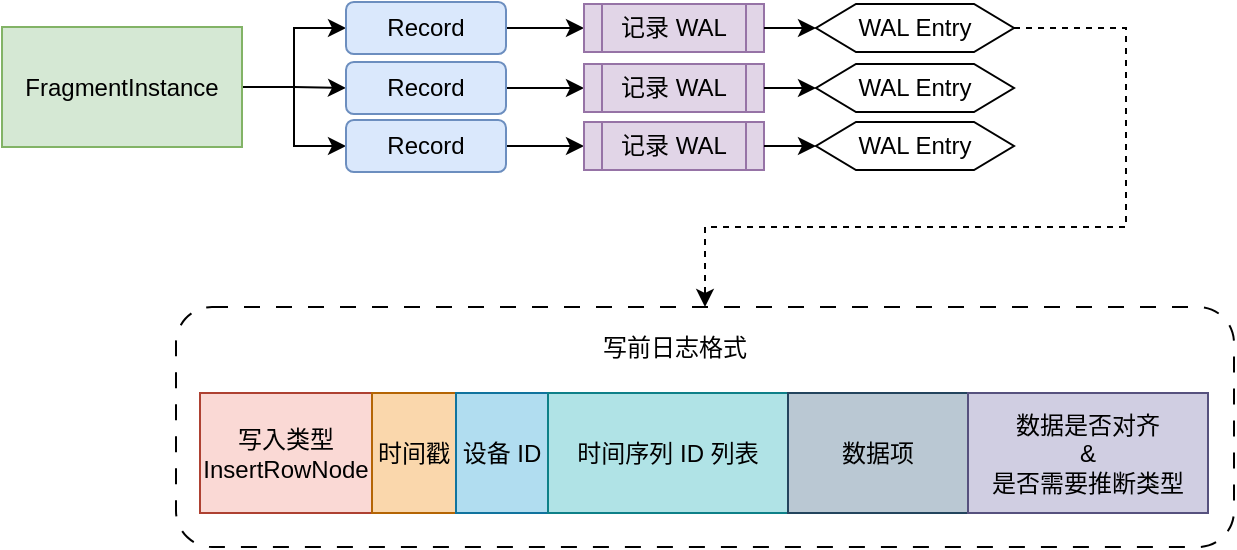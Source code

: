 <mxfile version="23.1.5" type="device">
  <diagram name="第 1 页" id="_NkoYqTP0HuKaPXBV3VY">
    <mxGraphModel dx="1114" dy="854" grid="0" gridSize="10" guides="1" tooltips="1" connect="1" arrows="1" fold="1" page="1" pageScale="1" pageWidth="630" pageHeight="300" math="0" shadow="0">
      <root>
        <mxCell id="0" />
        <mxCell id="1" parent="0" />
        <mxCell id="gdPk3_-Lvbds_Ozmcgmm-27" value="" style="rounded=1;whiteSpace=wrap;html=1;fillColor=none;dashed=1;dashPattern=8 8;" vertex="1" parent="1">
          <mxGeometry x="93" y="157.5" width="529" height="120" as="geometry" />
        </mxCell>
        <mxCell id="gdPk3_-Lvbds_Ozmcgmm-5" style="edgeStyle=orthogonalEdgeStyle;rounded=0;orthogonalLoop=1;jettySize=auto;html=1;entryX=0;entryY=0.5;entryDx=0;entryDy=0;" edge="1" parent="1" source="gdPk3_-Lvbds_Ozmcgmm-1" target="gdPk3_-Lvbds_Ozmcgmm-2">
          <mxGeometry relative="1" as="geometry" />
        </mxCell>
        <mxCell id="gdPk3_-Lvbds_Ozmcgmm-6" style="edgeStyle=orthogonalEdgeStyle;rounded=0;orthogonalLoop=1;jettySize=auto;html=1;" edge="1" parent="1" source="gdPk3_-Lvbds_Ozmcgmm-1" target="gdPk3_-Lvbds_Ozmcgmm-3">
          <mxGeometry relative="1" as="geometry" />
        </mxCell>
        <mxCell id="gdPk3_-Lvbds_Ozmcgmm-7" style="edgeStyle=orthogonalEdgeStyle;rounded=0;orthogonalLoop=1;jettySize=auto;html=1;" edge="1" parent="1" source="gdPk3_-Lvbds_Ozmcgmm-1" target="gdPk3_-Lvbds_Ozmcgmm-4">
          <mxGeometry relative="1" as="geometry" />
        </mxCell>
        <mxCell id="gdPk3_-Lvbds_Ozmcgmm-1" value="FragmentInstance" style="rounded=0;whiteSpace=wrap;html=1;fillColor=#d5e8d4;strokeColor=#82b366;" vertex="1" parent="1">
          <mxGeometry x="6" y="17.5" width="120" height="60" as="geometry" />
        </mxCell>
        <mxCell id="gdPk3_-Lvbds_Ozmcgmm-10" style="edgeStyle=orthogonalEdgeStyle;rounded=0;orthogonalLoop=1;jettySize=auto;html=1;" edge="1" parent="1" source="gdPk3_-Lvbds_Ozmcgmm-2" target="gdPk3_-Lvbds_Ozmcgmm-9">
          <mxGeometry relative="1" as="geometry" />
        </mxCell>
        <mxCell id="gdPk3_-Lvbds_Ozmcgmm-2" value="Record" style="rounded=1;whiteSpace=wrap;html=1;fillColor=#dae8fc;strokeColor=#6c8ebf;" vertex="1" parent="1">
          <mxGeometry x="178" y="5" width="80" height="26" as="geometry" />
        </mxCell>
        <mxCell id="gdPk3_-Lvbds_Ozmcgmm-12" style="edgeStyle=orthogonalEdgeStyle;rounded=0;orthogonalLoop=1;jettySize=auto;html=1;" edge="1" parent="1" source="gdPk3_-Lvbds_Ozmcgmm-3" target="gdPk3_-Lvbds_Ozmcgmm-11">
          <mxGeometry relative="1" as="geometry" />
        </mxCell>
        <mxCell id="gdPk3_-Lvbds_Ozmcgmm-3" value="Record" style="rounded=1;whiteSpace=wrap;html=1;fillColor=#dae8fc;strokeColor=#6c8ebf;" vertex="1" parent="1">
          <mxGeometry x="178" y="35" width="80" height="26" as="geometry" />
        </mxCell>
        <mxCell id="gdPk3_-Lvbds_Ozmcgmm-14" style="edgeStyle=orthogonalEdgeStyle;rounded=0;orthogonalLoop=1;jettySize=auto;html=1;" edge="1" parent="1" source="gdPk3_-Lvbds_Ozmcgmm-4" target="gdPk3_-Lvbds_Ozmcgmm-13">
          <mxGeometry relative="1" as="geometry" />
        </mxCell>
        <mxCell id="gdPk3_-Lvbds_Ozmcgmm-4" value="Record" style="rounded=1;whiteSpace=wrap;html=1;fillColor=#dae8fc;strokeColor=#6c8ebf;" vertex="1" parent="1">
          <mxGeometry x="178" y="64" width="80" height="26" as="geometry" />
        </mxCell>
        <mxCell id="gdPk3_-Lvbds_Ozmcgmm-9" value="记录 WAL" style="shape=process;whiteSpace=wrap;html=1;backgroundOutline=1;fillColor=#e1d5e7;strokeColor=#9673a6;" vertex="1" parent="1">
          <mxGeometry x="297" y="6" width="90" height="24" as="geometry" />
        </mxCell>
        <mxCell id="gdPk3_-Lvbds_Ozmcgmm-11" value="记录 WAL" style="shape=process;whiteSpace=wrap;html=1;backgroundOutline=1;fillColor=#e1d5e7;strokeColor=#9673a6;" vertex="1" parent="1">
          <mxGeometry x="297" y="36" width="90" height="24" as="geometry" />
        </mxCell>
        <mxCell id="gdPk3_-Lvbds_Ozmcgmm-13" value="记录 WAL" style="shape=process;whiteSpace=wrap;html=1;backgroundOutline=1;fillColor=#e1d5e7;strokeColor=#9673a6;" vertex="1" parent="1">
          <mxGeometry x="297" y="65" width="90" height="24" as="geometry" />
        </mxCell>
        <mxCell id="gdPk3_-Lvbds_Ozmcgmm-29" style="edgeStyle=orthogonalEdgeStyle;rounded=0;orthogonalLoop=1;jettySize=auto;html=1;entryX=0.5;entryY=0;entryDx=0;entryDy=0;dashed=1;" edge="1" parent="1" source="gdPk3_-Lvbds_Ozmcgmm-15" target="gdPk3_-Lvbds_Ozmcgmm-27">
          <mxGeometry relative="1" as="geometry">
            <Array as="points">
              <mxPoint x="568" y="18.5" />
              <mxPoint x="568" y="117.5" />
              <mxPoint x="358" y="117.5" />
            </Array>
          </mxGeometry>
        </mxCell>
        <mxCell id="gdPk3_-Lvbds_Ozmcgmm-15" value="WAL Entry" style="shape=hexagon;perimeter=hexagonPerimeter2;whiteSpace=wrap;html=1;fixedSize=1;" vertex="1" parent="1">
          <mxGeometry x="413" y="6" width="99" height="24" as="geometry" />
        </mxCell>
        <mxCell id="gdPk3_-Lvbds_Ozmcgmm-16" value="WAL Entry" style="shape=hexagon;perimeter=hexagonPerimeter2;whiteSpace=wrap;html=1;fixedSize=1;" vertex="1" parent="1">
          <mxGeometry x="413" y="36" width="99" height="24" as="geometry" />
        </mxCell>
        <mxCell id="gdPk3_-Lvbds_Ozmcgmm-17" value="WAL Entry" style="shape=hexagon;perimeter=hexagonPerimeter2;whiteSpace=wrap;html=1;fixedSize=1;" vertex="1" parent="1">
          <mxGeometry x="413" y="65" width="99" height="24" as="geometry" />
        </mxCell>
        <mxCell id="gdPk3_-Lvbds_Ozmcgmm-18" value="" style="endArrow=classic;html=1;rounded=0;exitX=1;exitY=0.5;exitDx=0;exitDy=0;entryX=0;entryY=0.5;entryDx=0;entryDy=0;" edge="1" parent="1" source="gdPk3_-Lvbds_Ozmcgmm-9" target="gdPk3_-Lvbds_Ozmcgmm-15">
          <mxGeometry width="50" height="50" relative="1" as="geometry">
            <mxPoint x="491" y="123.5" as="sourcePoint" />
            <mxPoint x="541" y="73.5" as="targetPoint" />
          </mxGeometry>
        </mxCell>
        <mxCell id="gdPk3_-Lvbds_Ozmcgmm-19" value="" style="endArrow=classic;html=1;rounded=0;exitX=1;exitY=0.5;exitDx=0;exitDy=0;entryX=0;entryY=0.5;entryDx=0;entryDy=0;" edge="1" parent="1" source="gdPk3_-Lvbds_Ozmcgmm-11" target="gdPk3_-Lvbds_Ozmcgmm-16">
          <mxGeometry width="50" height="50" relative="1" as="geometry">
            <mxPoint x="397" y="28.5" as="sourcePoint" />
            <mxPoint x="423" y="28.5" as="targetPoint" />
          </mxGeometry>
        </mxCell>
        <mxCell id="gdPk3_-Lvbds_Ozmcgmm-20" value="" style="endArrow=classic;html=1;rounded=0;exitX=1;exitY=0.5;exitDx=0;exitDy=0;entryX=0;entryY=0.5;entryDx=0;entryDy=0;" edge="1" parent="1" source="gdPk3_-Lvbds_Ozmcgmm-13" target="gdPk3_-Lvbds_Ozmcgmm-17">
          <mxGeometry width="50" height="50" relative="1" as="geometry">
            <mxPoint x="407" y="38.5" as="sourcePoint" />
            <mxPoint x="433" y="38.5" as="targetPoint" />
          </mxGeometry>
        </mxCell>
        <mxCell id="gdPk3_-Lvbds_Ozmcgmm-21" value="写入类型&lt;br&gt;InsertRowNode" style="rounded=0;whiteSpace=wrap;html=1;fillColor=#fad9d5;strokeColor=#ae4132;" vertex="1" parent="1">
          <mxGeometry x="105" y="200.5" width="86" height="60" as="geometry" />
        </mxCell>
        <mxCell id="gdPk3_-Lvbds_Ozmcgmm-22" value="时间戳" style="rounded=0;whiteSpace=wrap;html=1;fillColor=#fad7ac;strokeColor=#b46504;" vertex="1" parent="1">
          <mxGeometry x="191" y="200.5" width="42" height="60" as="geometry" />
        </mxCell>
        <mxCell id="gdPk3_-Lvbds_Ozmcgmm-23" value="设备 ID" style="rounded=0;whiteSpace=wrap;html=1;fillColor=#b1ddf0;strokeColor=#10739e;" vertex="1" parent="1">
          <mxGeometry x="233" y="200.5" width="46" height="60" as="geometry" />
        </mxCell>
        <mxCell id="gdPk3_-Lvbds_Ozmcgmm-24" value="时间序列 ID 列表" style="rounded=0;whiteSpace=wrap;html=1;fillColor=#b0e3e6;strokeColor=#0e8088;" vertex="1" parent="1">
          <mxGeometry x="279" y="200.5" width="120" height="60" as="geometry" />
        </mxCell>
        <mxCell id="gdPk3_-Lvbds_Ozmcgmm-25" value="数据项" style="rounded=0;whiteSpace=wrap;html=1;fillColor=#bac8d3;strokeColor=#23445d;" vertex="1" parent="1">
          <mxGeometry x="399" y="200.5" width="90" height="60" as="geometry" />
        </mxCell>
        <mxCell id="gdPk3_-Lvbds_Ozmcgmm-26" value="数据是否对齐&lt;br&gt;&amp;amp;&lt;br&gt;是否需要推断类型" style="rounded=0;whiteSpace=wrap;html=1;fillColor=#d0cee2;strokeColor=#56517e;" vertex="1" parent="1">
          <mxGeometry x="489" y="200.5" width="120" height="60" as="geometry" />
        </mxCell>
        <mxCell id="gdPk3_-Lvbds_Ozmcgmm-28" value="写前日志格式" style="text;html=1;align=center;verticalAlign=middle;resizable=0;points=[];autosize=1;strokeColor=none;fillColor=none;" vertex="1" parent="1">
          <mxGeometry x="297" y="164.5" width="90" height="26" as="geometry" />
        </mxCell>
      </root>
    </mxGraphModel>
  </diagram>
</mxfile>
